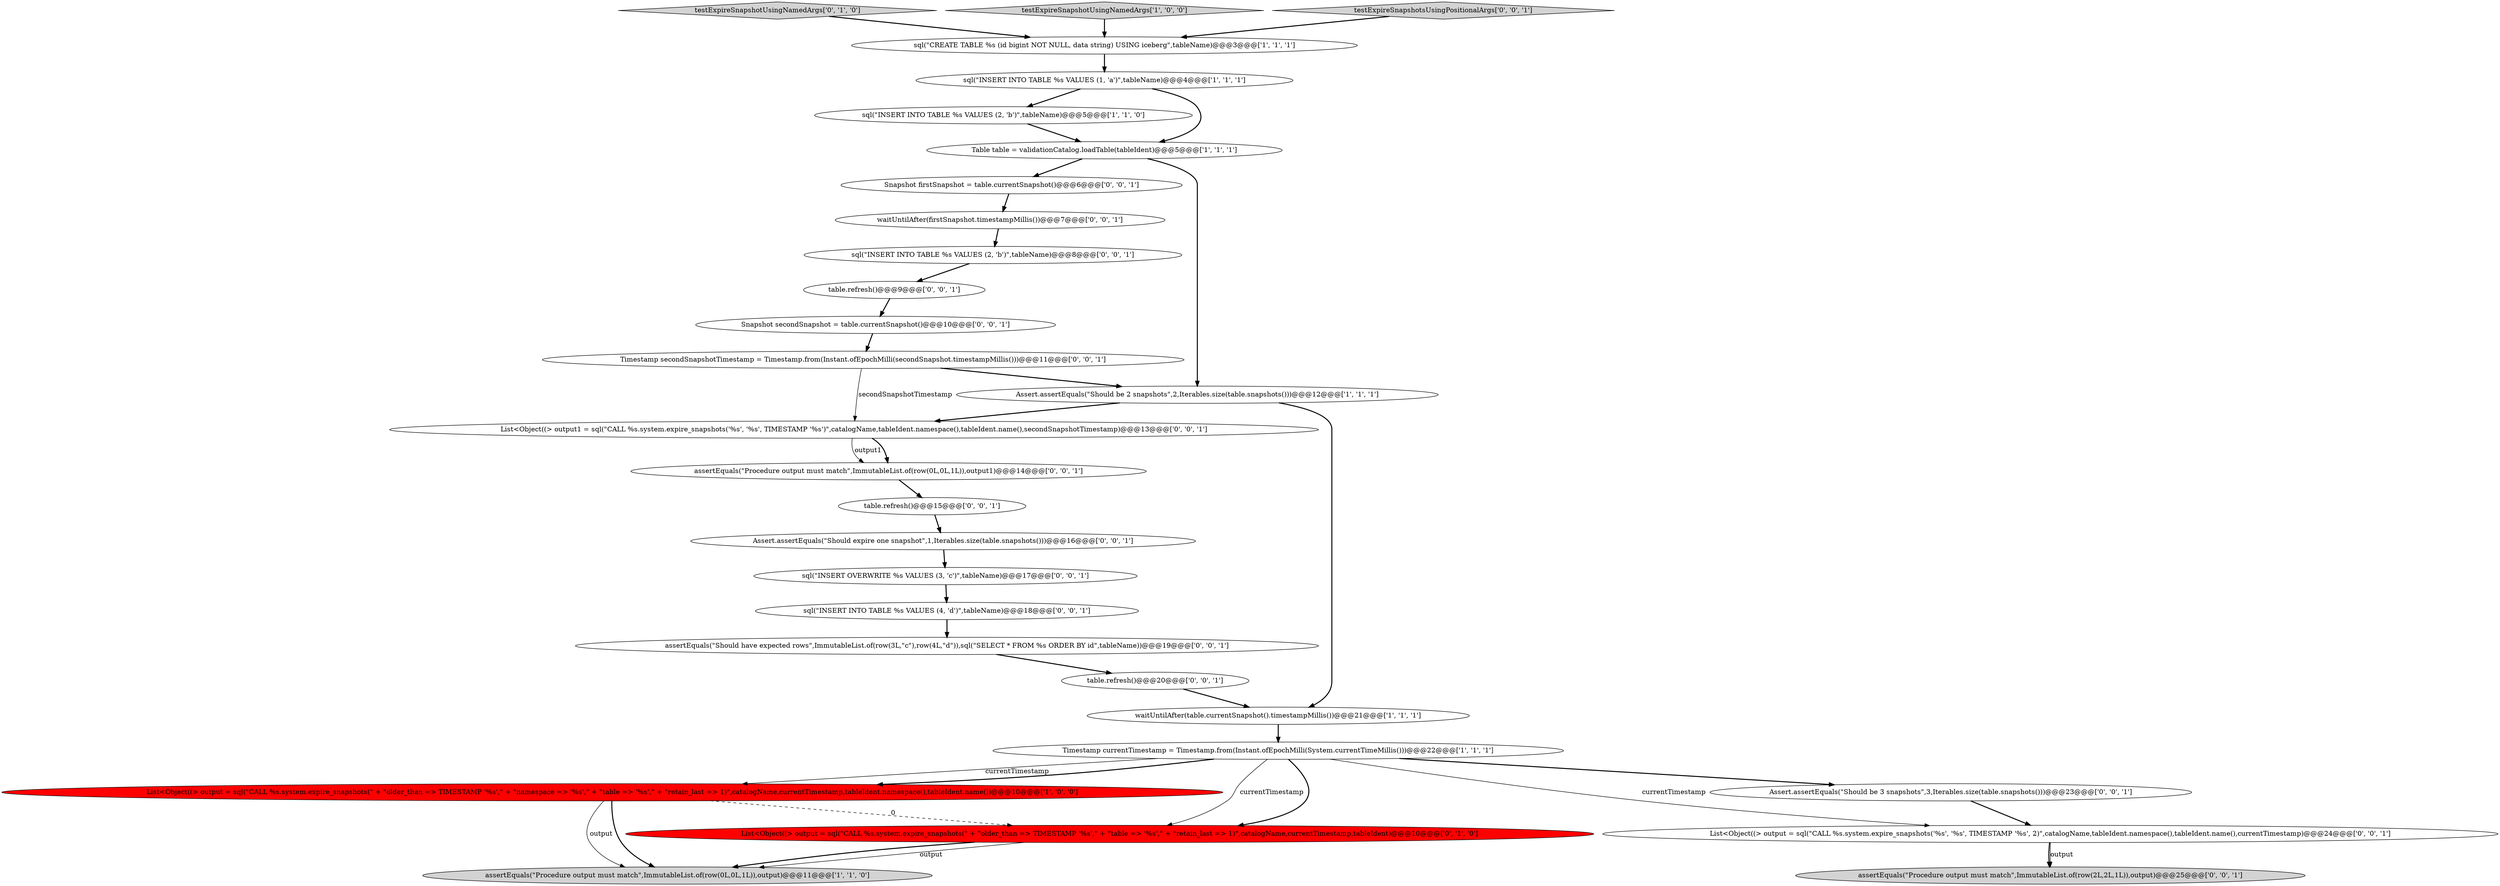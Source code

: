 digraph {
11 [style = filled, label = "testExpireSnapshotUsingNamedArgs['0', '1', '0']", fillcolor = lightgray, shape = diamond image = "AAA0AAABBB2BBB"];
8 [style = filled, label = "sql(\"CREATE TABLE %s (id bigint NOT NULL, data string) USING iceberg\",tableName)@@@3@@@['1', '1', '1']", fillcolor = white, shape = ellipse image = "AAA0AAABBB1BBB"];
13 [style = filled, label = "List<Object((> output1 = sql(\"CALL %s.system.expire_snapshots('%s', '%s', TIMESTAMP '%s')\",catalogName,tableIdent.namespace(),tableIdent.name(),secondSnapshotTimestamp)@@@13@@@['0', '0', '1']", fillcolor = white, shape = ellipse image = "AAA0AAABBB3BBB"];
7 [style = filled, label = "sql(\"INSERT INTO TABLE %s VALUES (2, 'b')\",tableName)@@@5@@@['1', '1', '0']", fillcolor = white, shape = ellipse image = "AAA0AAABBB1BBB"];
18 [style = filled, label = "sql(\"INSERT OVERWRITE %s VALUES (3, 'c')\",tableName)@@@17@@@['0', '0', '1']", fillcolor = white, shape = ellipse image = "AAA0AAABBB3BBB"];
2 [style = filled, label = "sql(\"INSERT INTO TABLE %s VALUES (1, 'a')\",tableName)@@@4@@@['1', '1', '1']", fillcolor = white, shape = ellipse image = "AAA0AAABBB1BBB"];
9 [style = filled, label = "assertEquals(\"Procedure output must match\",ImmutableList.of(row(0L,0L,1L)),output)@@@11@@@['1', '1', '0']", fillcolor = lightgray, shape = ellipse image = "AAA0AAABBB1BBB"];
12 [style = filled, label = "Timestamp secondSnapshotTimestamp = Timestamp.from(Instant.ofEpochMilli(secondSnapshot.timestampMillis()))@@@11@@@['0', '0', '1']", fillcolor = white, shape = ellipse image = "AAA0AAABBB3BBB"];
25 [style = filled, label = "table.refresh()@@@9@@@['0', '0', '1']", fillcolor = white, shape = ellipse image = "AAA0AAABBB3BBB"];
24 [style = filled, label = "Assert.assertEquals(\"Should expire one snapshot\",1,Iterables.size(table.snapshots()))@@@16@@@['0', '0', '1']", fillcolor = white, shape = ellipse image = "AAA0AAABBB3BBB"];
4 [style = filled, label = "List<Object((> output = sql(\"CALL %s.system.expire_snapshots(\" + \"older_than => TIMESTAMP '%s',\" + \"namespace => '%s',\" + \"table => '%s',\" + \"retain_last => 1)\",catalogName,currentTimestamp,tableIdent.namespace(),tableIdent.name())@@@10@@@['1', '0', '0']", fillcolor = red, shape = ellipse image = "AAA1AAABBB1BBB"];
22 [style = filled, label = "Snapshot secondSnapshot = table.currentSnapshot()@@@10@@@['0', '0', '1']", fillcolor = white, shape = ellipse image = "AAA0AAABBB3BBB"];
3 [style = filled, label = "waitUntilAfter(table.currentSnapshot().timestampMillis())@@@21@@@['1', '1', '1']", fillcolor = white, shape = ellipse image = "AAA0AAABBB1BBB"];
28 [style = filled, label = "Assert.assertEquals(\"Should be 3 snapshots\",3,Iterables.size(table.snapshots()))@@@23@@@['0', '0', '1']", fillcolor = white, shape = ellipse image = "AAA0AAABBB3BBB"];
1 [style = filled, label = "testExpireSnapshotUsingNamedArgs['1', '0', '0']", fillcolor = lightgray, shape = diamond image = "AAA0AAABBB1BBB"];
21 [style = filled, label = "Snapshot firstSnapshot = table.currentSnapshot()@@@6@@@['0', '0', '1']", fillcolor = white, shape = ellipse image = "AAA0AAABBB3BBB"];
19 [style = filled, label = "assertEquals(\"Should have expected rows\",ImmutableList.of(row(3L,\"c\"),row(4L,\"d\")),sql(\"SELECT * FROM %s ORDER BY id\",tableName))@@@19@@@['0', '0', '1']", fillcolor = white, shape = ellipse image = "AAA0AAABBB3BBB"];
20 [style = filled, label = "testExpireSnapshotsUsingPositionalArgs['0', '0', '1']", fillcolor = lightgray, shape = diamond image = "AAA0AAABBB3BBB"];
29 [style = filled, label = "sql(\"INSERT INTO TABLE %s VALUES (2, 'b')\",tableName)@@@8@@@['0', '0', '1']", fillcolor = white, shape = ellipse image = "AAA0AAABBB3BBB"];
16 [style = filled, label = "List<Object((> output = sql(\"CALL %s.system.expire_snapshots('%s', '%s', TIMESTAMP '%s', 2)\",catalogName,tableIdent.namespace(),tableIdent.name(),currentTimestamp)@@@24@@@['0', '0', '1']", fillcolor = white, shape = ellipse image = "AAA0AAABBB3BBB"];
17 [style = filled, label = "waitUntilAfter(firstSnapshot.timestampMillis())@@@7@@@['0', '0', '1']", fillcolor = white, shape = ellipse image = "AAA0AAABBB3BBB"];
14 [style = filled, label = "assertEquals(\"Procedure output must match\",ImmutableList.of(row(0L,0L,1L)),output1)@@@14@@@['0', '0', '1']", fillcolor = white, shape = ellipse image = "AAA0AAABBB3BBB"];
5 [style = filled, label = "Timestamp currentTimestamp = Timestamp.from(Instant.ofEpochMilli(System.currentTimeMillis()))@@@22@@@['1', '1', '1']", fillcolor = white, shape = ellipse image = "AAA0AAABBB1BBB"];
0 [style = filled, label = "Assert.assertEquals(\"Should be 2 snapshots\",2,Iterables.size(table.snapshots()))@@@12@@@['1', '1', '1']", fillcolor = white, shape = ellipse image = "AAA0AAABBB1BBB"];
6 [style = filled, label = "Table table = validationCatalog.loadTable(tableIdent)@@@5@@@['1', '1', '1']", fillcolor = white, shape = ellipse image = "AAA0AAABBB1BBB"];
15 [style = filled, label = "table.refresh()@@@20@@@['0', '0', '1']", fillcolor = white, shape = ellipse image = "AAA0AAABBB3BBB"];
27 [style = filled, label = "assertEquals(\"Procedure output must match\",ImmutableList.of(row(2L,2L,1L)),output)@@@25@@@['0', '0', '1']", fillcolor = lightgray, shape = ellipse image = "AAA0AAABBB3BBB"];
10 [style = filled, label = "List<Object((> output = sql(\"CALL %s.system.expire_snapshots(\" + \"older_than => TIMESTAMP '%s',\" + \"table => '%s',\" + \"retain_last => 1)\",catalogName,currentTimestamp,tableIdent)@@@10@@@['0', '1', '0']", fillcolor = red, shape = ellipse image = "AAA1AAABBB2BBB"];
23 [style = filled, label = "table.refresh()@@@15@@@['0', '0', '1']", fillcolor = white, shape = ellipse image = "AAA0AAABBB3BBB"];
26 [style = filled, label = "sql(\"INSERT INTO TABLE %s VALUES (4, 'd')\",tableName)@@@18@@@['0', '0', '1']", fillcolor = white, shape = ellipse image = "AAA0AAABBB3BBB"];
0->3 [style = bold, label=""];
4->9 [style = bold, label=""];
5->10 [style = bold, label=""];
5->4 [style = solid, label="currentTimestamp"];
13->14 [style = solid, label="output1"];
1->8 [style = bold, label=""];
0->13 [style = bold, label=""];
16->27 [style = bold, label=""];
25->22 [style = bold, label=""];
16->27 [style = solid, label="output"];
2->6 [style = bold, label=""];
6->21 [style = bold, label=""];
4->9 [style = solid, label="output"];
18->26 [style = bold, label=""];
29->25 [style = bold, label=""];
6->0 [style = bold, label=""];
5->10 [style = solid, label="currentTimestamp"];
26->19 [style = bold, label=""];
15->3 [style = bold, label=""];
5->28 [style = bold, label=""];
12->0 [style = bold, label=""];
24->18 [style = bold, label=""];
28->16 [style = bold, label=""];
3->5 [style = bold, label=""];
23->24 [style = bold, label=""];
20->8 [style = bold, label=""];
14->23 [style = bold, label=""];
8->2 [style = bold, label=""];
5->16 [style = solid, label="currentTimestamp"];
22->12 [style = bold, label=""];
5->4 [style = bold, label=""];
7->6 [style = bold, label=""];
11->8 [style = bold, label=""];
10->9 [style = bold, label=""];
2->7 [style = bold, label=""];
19->15 [style = bold, label=""];
4->10 [style = dashed, label="0"];
17->29 [style = bold, label=""];
10->9 [style = solid, label="output"];
12->13 [style = solid, label="secondSnapshotTimestamp"];
21->17 [style = bold, label=""];
13->14 [style = bold, label=""];
}
